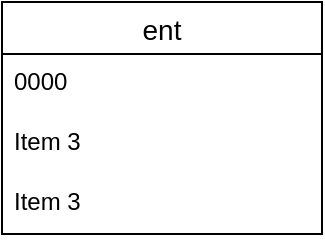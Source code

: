 <mxfile version="15.5.6" type="github">
  <diagram id="Q_428xpvHdlZ_yEPxDv1" name="Page-1">
    <mxGraphModel dx="1422" dy="762" grid="1" gridSize="10" guides="1" tooltips="1" connect="1" arrows="1" fold="1" page="1" pageScale="1" pageWidth="850" pageHeight="1100" math="0" shadow="0">
      <root>
        <mxCell id="0" />
        <mxCell id="1" parent="0" />
        <mxCell id="ZA7bM_wyjtu-T4g4M8Mq-10" value="ent" style="swimlane;fontStyle=0;childLayout=stackLayout;horizontal=1;startSize=26;horizontalStack=0;resizeParent=1;resizeParentMax=0;resizeLast=0;collapsible=1;marginBottom=0;align=center;fontSize=14;" parent="1" vertex="1">
          <mxGeometry x="70" y="80" width="160" height="116" as="geometry" />
        </mxCell>
        <mxCell id="ZA7bM_wyjtu-T4g4M8Mq-11" value="0000" style="text;strokeColor=none;fillColor=none;spacingLeft=4;spacingRight=4;overflow=hidden;rotatable=0;points=[[0,0.5],[1,0.5]];portConstraint=eastwest;fontSize=12;" parent="ZA7bM_wyjtu-T4g4M8Mq-10" vertex="1">
          <mxGeometry y="26" width="160" height="30" as="geometry" />
        </mxCell>
        <mxCell id="F_n1LyjabMQ1kfWwBXyr-1" value="Item 3" style="text;strokeColor=none;fillColor=none;spacingLeft=4;spacingRight=4;overflow=hidden;rotatable=0;points=[[0,0.5],[1,0.5]];portConstraint=eastwest;fontSize=12;" vertex="1" parent="ZA7bM_wyjtu-T4g4M8Mq-10">
          <mxGeometry y="56" width="160" height="30" as="geometry" />
        </mxCell>
        <mxCell id="ZA7bM_wyjtu-T4g4M8Mq-13" value="Item 3" style="text;strokeColor=none;fillColor=none;spacingLeft=4;spacingRight=4;overflow=hidden;rotatable=0;points=[[0,0.5],[1,0.5]];portConstraint=eastwest;fontSize=12;" parent="ZA7bM_wyjtu-T4g4M8Mq-10" vertex="1">
          <mxGeometry y="86" width="160" height="30" as="geometry" />
        </mxCell>
      </root>
    </mxGraphModel>
  </diagram>
</mxfile>
